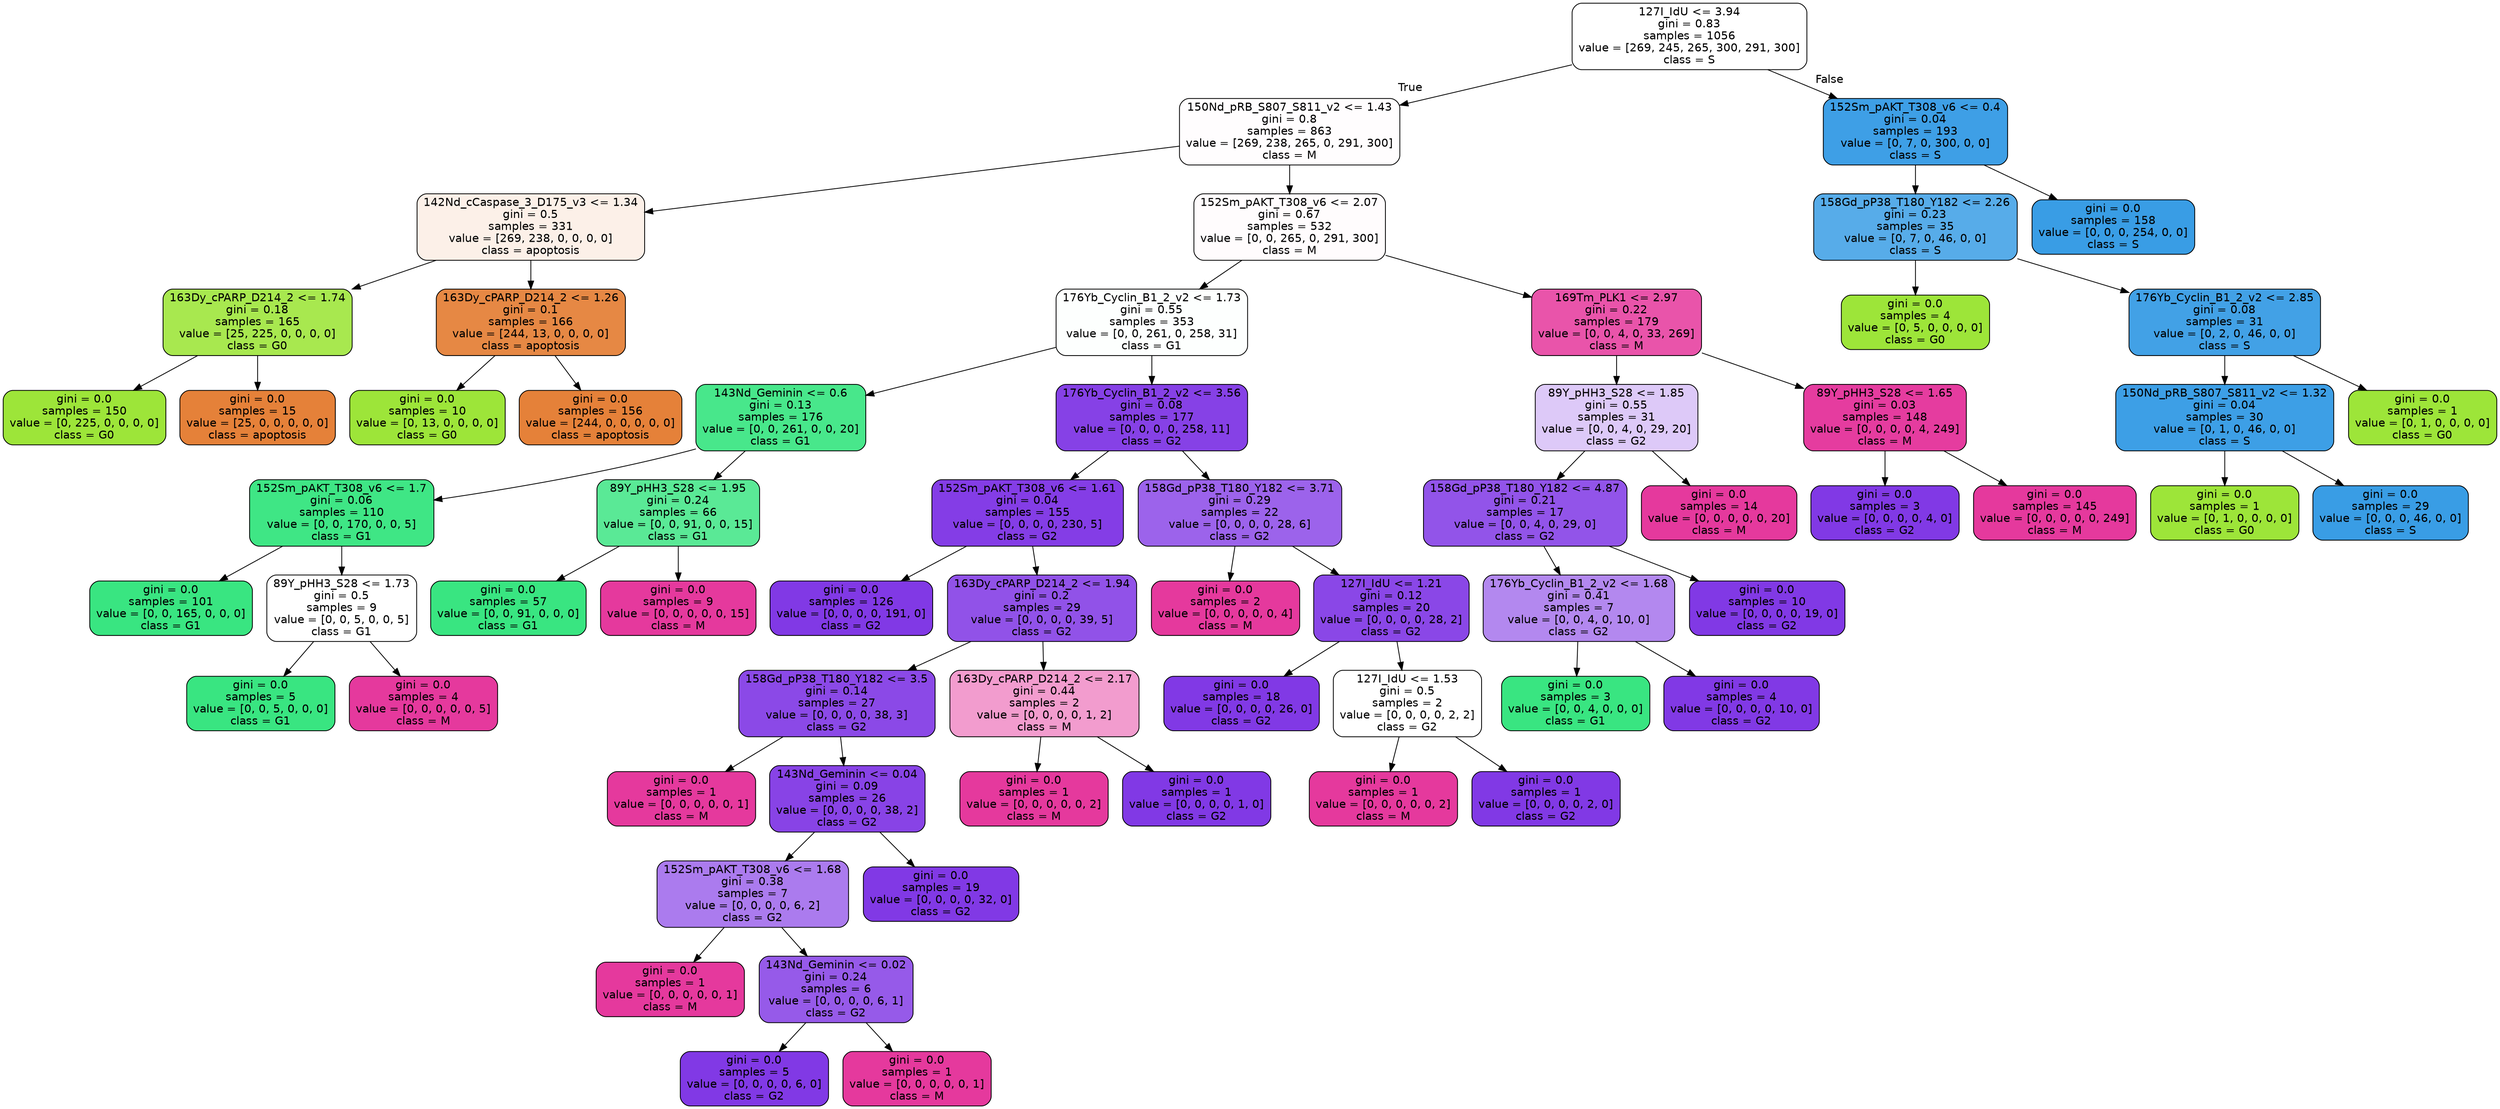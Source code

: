 digraph Tree {
node [shape=box, style="filled, rounded", color="black", fontname=helvetica] ;
edge [fontname=helvetica] ;
0 [label="127I_IdU <= 3.94\ngini = 0.83\nsamples = 1056\nvalue = [269, 245, 265, 300, 291, 300]\nclass = S", fillcolor="#ffffff"] ;
1 [label="150Nd_pRB_S807_S811_v2 <= 1.43\ngini = 0.8\nsamples = 863\nvalue = [269, 238, 265, 0, 291, 300]\nclass = M", fillcolor="#fffdfe"] ;
0 -> 1 [labeldistance=2.5, labelangle=45, headlabel="True"] ;
2 [label="142Nd_cCaspase_3_D175_v3 <= 1.34\ngini = 0.5\nsamples = 331\nvalue = [269, 238, 0, 0, 0, 0]\nclass = apoptosis", fillcolor="#fcf0e8"] ;
1 -> 2 ;
3 [label="163Dy_cPARP_D214_2 <= 1.74\ngini = 0.18\nsamples = 165\nvalue = [25, 225, 0, 0, 0, 0]\nclass = G0", fillcolor="#a8e84f"] ;
2 -> 3 ;
4 [label="gini = 0.0\nsamples = 150\nvalue = [0, 225, 0, 0, 0, 0]\nclass = G0", fillcolor="#9de539"] ;
3 -> 4 ;
5 [label="gini = 0.0\nsamples = 15\nvalue = [25, 0, 0, 0, 0, 0]\nclass = apoptosis", fillcolor="#e58139"] ;
3 -> 5 ;
6 [label="163Dy_cPARP_D214_2 <= 1.26\ngini = 0.1\nsamples = 166\nvalue = [244, 13, 0, 0, 0, 0]\nclass = apoptosis", fillcolor="#e68844"] ;
2 -> 6 ;
7 [label="gini = 0.0\nsamples = 10\nvalue = [0, 13, 0, 0, 0, 0]\nclass = G0", fillcolor="#9de539"] ;
6 -> 7 ;
8 [label="gini = 0.0\nsamples = 156\nvalue = [244, 0, 0, 0, 0, 0]\nclass = apoptosis", fillcolor="#e58139"] ;
6 -> 8 ;
9 [label="152Sm_pAKT_T308_v6 <= 2.07\ngini = 0.67\nsamples = 532\nvalue = [0, 0, 265, 0, 291, 300]\nclass = M", fillcolor="#fffcfd"] ;
1 -> 9 ;
10 [label="176Yb_Cyclin_B1_2_v2 <= 1.73\ngini = 0.55\nsamples = 353\nvalue = [0, 0, 261, 0, 258, 31]\nclass = G1", fillcolor="#fdfffe"] ;
9 -> 10 ;
11 [label="143Nd_Geminin <= 0.6\ngini = 0.13\nsamples = 176\nvalue = [0, 0, 261, 0, 0, 20]\nclass = G1", fillcolor="#48e78b"] ;
10 -> 11 ;
12 [label="152Sm_pAKT_T308_v6 <= 1.7\ngini = 0.06\nsamples = 110\nvalue = [0, 0, 170, 0, 0, 5]\nclass = G1", fillcolor="#3fe685"] ;
11 -> 12 ;
13 [label="gini = 0.0\nsamples = 101\nvalue = [0, 0, 165, 0, 0, 0]\nclass = G1", fillcolor="#39e581"] ;
12 -> 13 ;
14 [label="89Y_pHH3_S28 <= 1.73\ngini = 0.5\nsamples = 9\nvalue = [0, 0, 5, 0, 0, 5]\nclass = G1", fillcolor="#ffffff"] ;
12 -> 14 ;
15 [label="gini = 0.0\nsamples = 5\nvalue = [0, 0, 5, 0, 0, 0]\nclass = G1", fillcolor="#39e581"] ;
14 -> 15 ;
16 [label="gini = 0.0\nsamples = 4\nvalue = [0, 0, 0, 0, 0, 5]\nclass = M", fillcolor="#e5399d"] ;
14 -> 16 ;
17 [label="89Y_pHH3_S28 <= 1.95\ngini = 0.24\nsamples = 66\nvalue = [0, 0, 91, 0, 0, 15]\nclass = G1", fillcolor="#5ae996"] ;
11 -> 17 ;
18 [label="gini = 0.0\nsamples = 57\nvalue = [0, 0, 91, 0, 0, 0]\nclass = G1", fillcolor="#39e581"] ;
17 -> 18 ;
19 [label="gini = 0.0\nsamples = 9\nvalue = [0, 0, 0, 0, 0, 15]\nclass = M", fillcolor="#e5399d"] ;
17 -> 19 ;
20 [label="176Yb_Cyclin_B1_2_v2 <= 3.56\ngini = 0.08\nsamples = 177\nvalue = [0, 0, 0, 0, 258, 11]\nclass = G2", fillcolor="#8641e6"] ;
10 -> 20 ;
21 [label="152Sm_pAKT_T308_v6 <= 1.61\ngini = 0.04\nsamples = 155\nvalue = [0, 0, 0, 0, 230, 5]\nclass = G2", fillcolor="#843de6"] ;
20 -> 21 ;
22 [label="gini = 0.0\nsamples = 126\nvalue = [0, 0, 0, 0, 191, 0]\nclass = G2", fillcolor="#8139e5"] ;
21 -> 22 ;
23 [label="163Dy_cPARP_D214_2 <= 1.94\ngini = 0.2\nsamples = 29\nvalue = [0, 0, 0, 0, 39, 5]\nclass = G2", fillcolor="#9152e8"] ;
21 -> 23 ;
24 [label="158Gd_pP38_T180_Y182 <= 3.5\ngini = 0.14\nsamples = 27\nvalue = [0, 0, 0, 0, 38, 3]\nclass = G2", fillcolor="#8b49e7"] ;
23 -> 24 ;
25 [label="gini = 0.0\nsamples = 1\nvalue = [0, 0, 0, 0, 0, 1]\nclass = M", fillcolor="#e5399d"] ;
24 -> 25 ;
26 [label="143Nd_Geminin <= 0.04\ngini = 0.09\nsamples = 26\nvalue = [0, 0, 0, 0, 38, 2]\nclass = G2", fillcolor="#8843e6"] ;
24 -> 26 ;
27 [label="152Sm_pAKT_T308_v6 <= 1.68\ngini = 0.38\nsamples = 7\nvalue = [0, 0, 0, 0, 6, 2]\nclass = G2", fillcolor="#ab7bee"] ;
26 -> 27 ;
28 [label="gini = 0.0\nsamples = 1\nvalue = [0, 0, 0, 0, 0, 1]\nclass = M", fillcolor="#e5399d"] ;
27 -> 28 ;
29 [label="143Nd_Geminin <= 0.02\ngini = 0.24\nsamples = 6\nvalue = [0, 0, 0, 0, 6, 1]\nclass = G2", fillcolor="#965ae9"] ;
27 -> 29 ;
30 [label="gini = 0.0\nsamples = 5\nvalue = [0, 0, 0, 0, 6, 0]\nclass = G2", fillcolor="#8139e5"] ;
29 -> 30 ;
31 [label="gini = 0.0\nsamples = 1\nvalue = [0, 0, 0, 0, 0, 1]\nclass = M", fillcolor="#e5399d"] ;
29 -> 31 ;
32 [label="gini = 0.0\nsamples = 19\nvalue = [0, 0, 0, 0, 32, 0]\nclass = G2", fillcolor="#8139e5"] ;
26 -> 32 ;
33 [label="163Dy_cPARP_D214_2 <= 2.17\ngini = 0.44\nsamples = 2\nvalue = [0, 0, 0, 0, 1, 2]\nclass = M", fillcolor="#f29cce"] ;
23 -> 33 ;
34 [label="gini = 0.0\nsamples = 1\nvalue = [0, 0, 0, 0, 0, 2]\nclass = M", fillcolor="#e5399d"] ;
33 -> 34 ;
35 [label="gini = 0.0\nsamples = 1\nvalue = [0, 0, 0, 0, 1, 0]\nclass = G2", fillcolor="#8139e5"] ;
33 -> 35 ;
36 [label="158Gd_pP38_T180_Y182 <= 3.71\ngini = 0.29\nsamples = 22\nvalue = [0, 0, 0, 0, 28, 6]\nclass = G2", fillcolor="#9c63eb"] ;
20 -> 36 ;
37 [label="gini = 0.0\nsamples = 2\nvalue = [0, 0, 0, 0, 0, 4]\nclass = M", fillcolor="#e5399d"] ;
36 -> 37 ;
38 [label="127I_IdU <= 1.21\ngini = 0.12\nsamples = 20\nvalue = [0, 0, 0, 0, 28, 2]\nclass = G2", fillcolor="#8a47e7"] ;
36 -> 38 ;
39 [label="gini = 0.0\nsamples = 18\nvalue = [0, 0, 0, 0, 26, 0]\nclass = G2", fillcolor="#8139e5"] ;
38 -> 39 ;
40 [label="127I_IdU <= 1.53\ngini = 0.5\nsamples = 2\nvalue = [0, 0, 0, 0, 2, 2]\nclass = G2", fillcolor="#ffffff"] ;
38 -> 40 ;
41 [label="gini = 0.0\nsamples = 1\nvalue = [0, 0, 0, 0, 0, 2]\nclass = M", fillcolor="#e5399d"] ;
40 -> 41 ;
42 [label="gini = 0.0\nsamples = 1\nvalue = [0, 0, 0, 0, 2, 0]\nclass = G2", fillcolor="#8139e5"] ;
40 -> 42 ;
43 [label="169Tm_PLK1 <= 2.97\ngini = 0.22\nsamples = 179\nvalue = [0, 0, 4, 0, 33, 269]\nclass = M", fillcolor="#e954aa"] ;
9 -> 43 ;
44 [label="89Y_pHH3_S28 <= 1.85\ngini = 0.55\nsamples = 31\nvalue = [0, 0, 4, 0, 29, 20]\nclass = G2", fillcolor="#ddc9f8"] ;
43 -> 44 ;
45 [label="158Gd_pP38_T180_Y182 <= 4.87\ngini = 0.21\nsamples = 17\nvalue = [0, 0, 4, 0, 29, 0]\nclass = G2", fillcolor="#9254e9"] ;
44 -> 45 ;
46 [label="176Yb_Cyclin_B1_2_v2 <= 1.68\ngini = 0.41\nsamples = 7\nvalue = [0, 0, 4, 0, 10, 0]\nclass = G2", fillcolor="#b388ef"] ;
45 -> 46 ;
47 [label="gini = 0.0\nsamples = 3\nvalue = [0, 0, 4, 0, 0, 0]\nclass = G1", fillcolor="#39e581"] ;
46 -> 47 ;
48 [label="gini = 0.0\nsamples = 4\nvalue = [0, 0, 0, 0, 10, 0]\nclass = G2", fillcolor="#8139e5"] ;
46 -> 48 ;
49 [label="gini = 0.0\nsamples = 10\nvalue = [0, 0, 0, 0, 19, 0]\nclass = G2", fillcolor="#8139e5"] ;
45 -> 49 ;
50 [label="gini = 0.0\nsamples = 14\nvalue = [0, 0, 0, 0, 0, 20]\nclass = M", fillcolor="#e5399d"] ;
44 -> 50 ;
51 [label="89Y_pHH3_S28 <= 1.65\ngini = 0.03\nsamples = 148\nvalue = [0, 0, 0, 0, 4, 249]\nclass = M", fillcolor="#e53c9f"] ;
43 -> 51 ;
52 [label="gini = 0.0\nsamples = 3\nvalue = [0, 0, 0, 0, 4, 0]\nclass = G2", fillcolor="#8139e5"] ;
51 -> 52 ;
53 [label="gini = 0.0\nsamples = 145\nvalue = [0, 0, 0, 0, 0, 249]\nclass = M", fillcolor="#e5399d"] ;
51 -> 53 ;
54 [label="152Sm_pAKT_T308_v6 <= 0.4\ngini = 0.04\nsamples = 193\nvalue = [0, 7, 0, 300, 0, 0]\nclass = S", fillcolor="#3e9fe6"] ;
0 -> 54 [labeldistance=2.5, labelangle=-45, headlabel="False"] ;
55 [label="158Gd_pP38_T180_Y182 <= 2.26\ngini = 0.23\nsamples = 35\nvalue = [0, 7, 0, 46, 0, 0]\nclass = S", fillcolor="#57ace9"] ;
54 -> 55 ;
56 [label="gini = 0.0\nsamples = 4\nvalue = [0, 5, 0, 0, 0, 0]\nclass = G0", fillcolor="#9de539"] ;
55 -> 56 ;
57 [label="176Yb_Cyclin_B1_2_v2 <= 2.85\ngini = 0.08\nsamples = 31\nvalue = [0, 2, 0, 46, 0, 0]\nclass = S", fillcolor="#42a1e6"] ;
55 -> 57 ;
58 [label="150Nd_pRB_S807_S811_v2 <= 1.32\ngini = 0.04\nsamples = 30\nvalue = [0, 1, 0, 46, 0, 0]\nclass = S", fillcolor="#3d9fe6"] ;
57 -> 58 ;
59 [label="gini = 0.0\nsamples = 1\nvalue = [0, 1, 0, 0, 0, 0]\nclass = G0", fillcolor="#9de539"] ;
58 -> 59 ;
60 [label="gini = 0.0\nsamples = 29\nvalue = [0, 0, 0, 46, 0, 0]\nclass = S", fillcolor="#399de5"] ;
58 -> 60 ;
61 [label="gini = 0.0\nsamples = 1\nvalue = [0, 1, 0, 0, 0, 0]\nclass = G0", fillcolor="#9de539"] ;
57 -> 61 ;
62 [label="gini = 0.0\nsamples = 158\nvalue = [0, 0, 0, 254, 0, 0]\nclass = S", fillcolor="#399de5"] ;
54 -> 62 ;
}